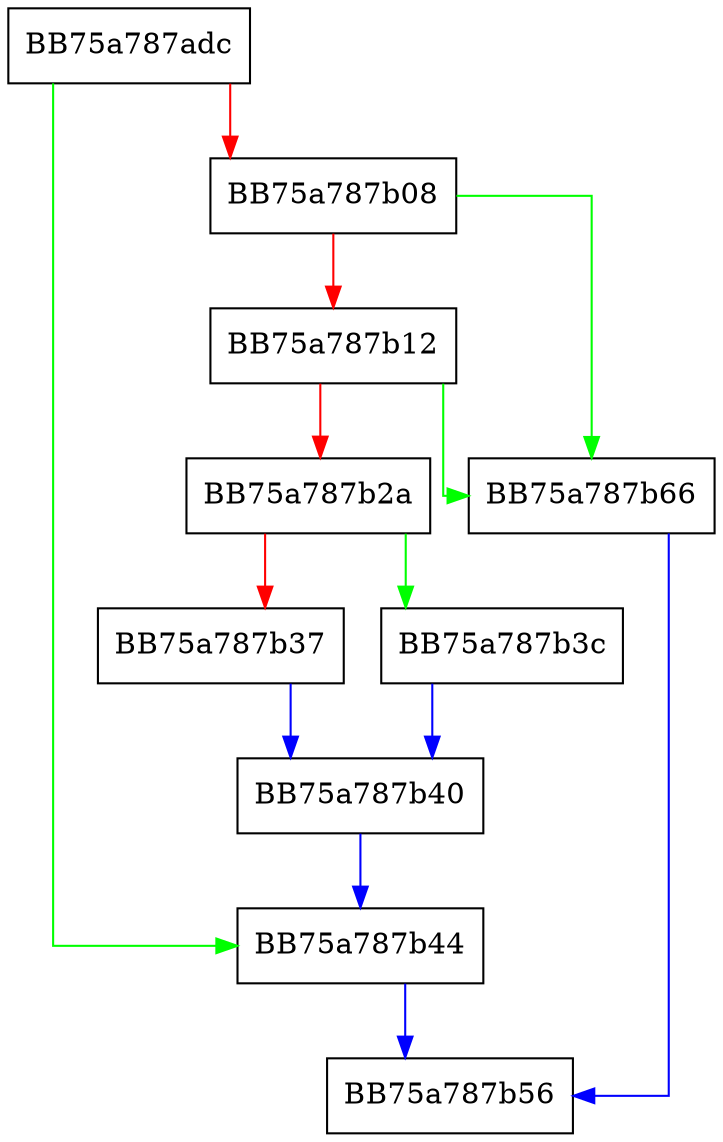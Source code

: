 digraph getMemoryWithBuffer {
  node [shape="box"];
  graph [splines=ortho];
  BB75a787adc -> BB75a787b44 [color="green"];
  BB75a787adc -> BB75a787b08 [color="red"];
  BB75a787b08 -> BB75a787b66 [color="green"];
  BB75a787b08 -> BB75a787b12 [color="red"];
  BB75a787b12 -> BB75a787b66 [color="green"];
  BB75a787b12 -> BB75a787b2a [color="red"];
  BB75a787b2a -> BB75a787b3c [color="green"];
  BB75a787b2a -> BB75a787b37 [color="red"];
  BB75a787b37 -> BB75a787b40 [color="blue"];
  BB75a787b3c -> BB75a787b40 [color="blue"];
  BB75a787b40 -> BB75a787b44 [color="blue"];
  BB75a787b44 -> BB75a787b56 [color="blue"];
  BB75a787b66 -> BB75a787b56 [color="blue"];
}